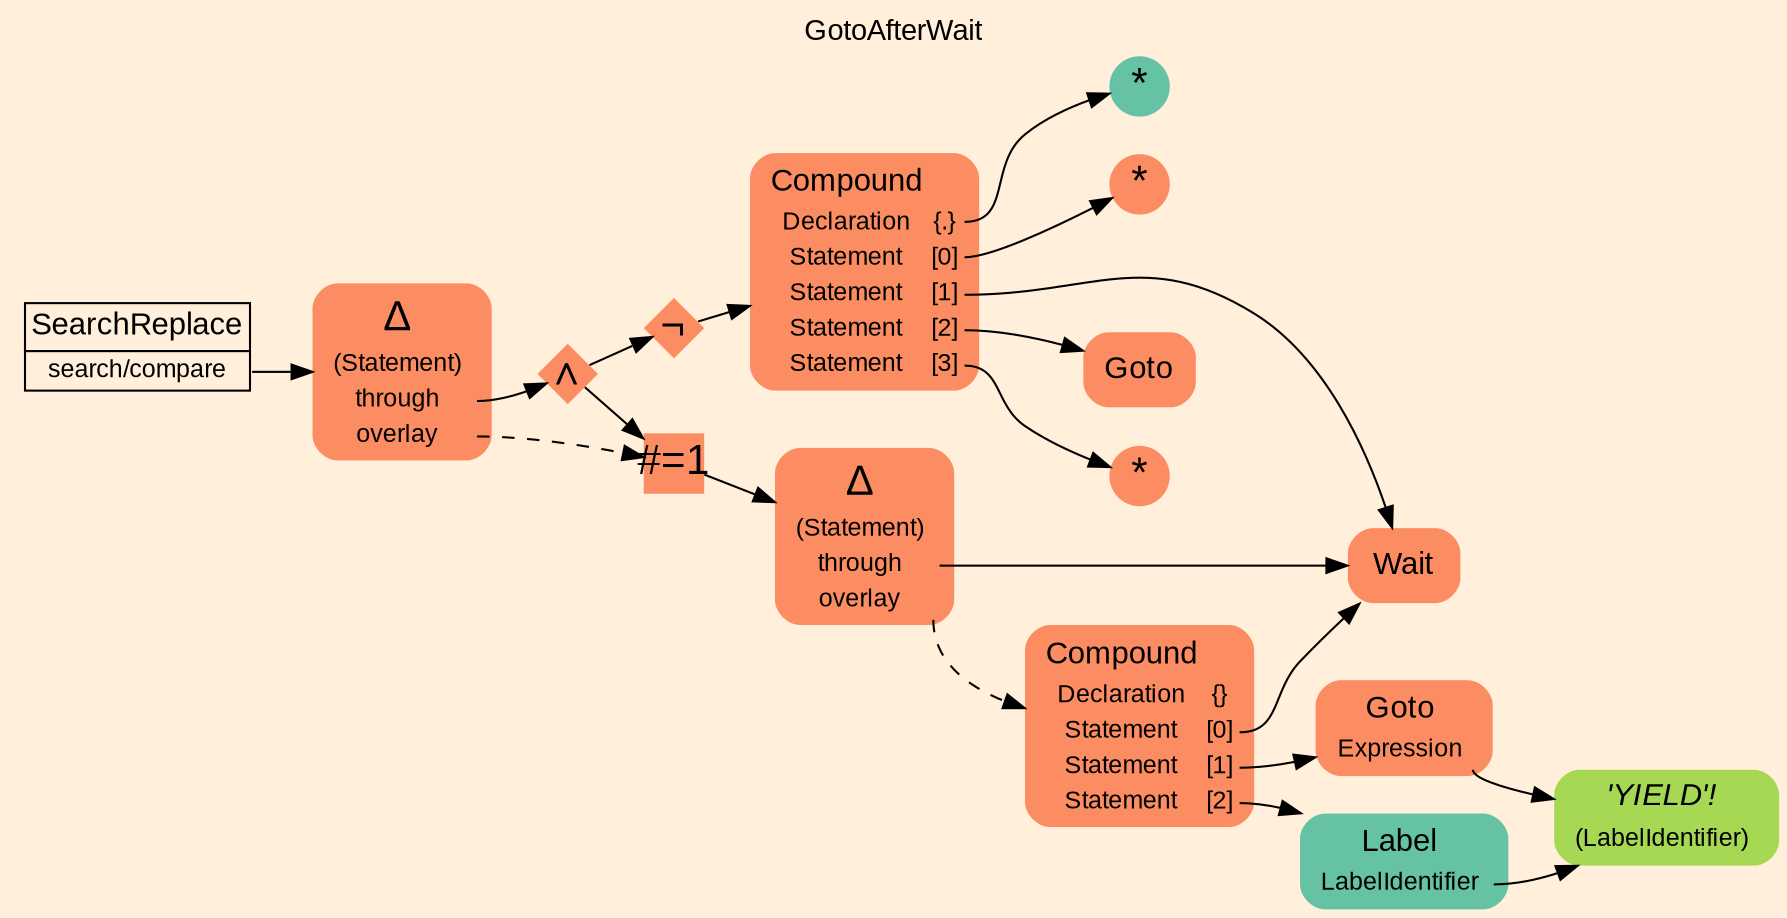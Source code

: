 digraph "GotoAfterWait" {
label = "GotoAfterWait"
labelloc = t
graph [
    rankdir = "LR"
    ranksep = 0.3
    bgcolor = antiquewhite1
    color = black
    fontcolor = black
    fontname = "Arial"
];
node [
    fontname = "Arial"
];
edge [
    fontname = "Arial"
];

// -------------------- transformation figure --------------------
// -------- block CR#B-4-53 ----------
"CR#B-4-53" [
    shape = "plaintext"
    fillcolor = antiquewhite1
    fontsize = "12"
    fontcolor = black
    label = <<TABLE BORDER="0" CELLBORDER="1" CELLSPACING="0">
     <TR><TD><FONT POINT-SIZE="15" COLOR="black">SearchReplace</FONT></TD></TR>
     <TR><TD PORT="port0"><FONT POINT-SIZE="12" COLOR="black">search/compare</FONT></TD></TR>
    </TABLE>>
    style = "filled"
    color = black
];

// -------- block #B-2-1067 ----------
"#B-2-1067" [
    shape = "plaintext"
    fillcolor = "/set28/2"
    fontsize = "12"
    fontcolor = black
    label = <<TABLE BORDER="0" CELLBORDER="0" CELLSPACING="0">
     <TR><TD><FONT POINT-SIZE="20" COLOR="black">Δ</FONT></TD></TR>
     <TR><TD><FONT POINT-SIZE="12" COLOR="black">(Statement)</FONT></TD><TD PORT="port0"></TD></TR>
     <TR><TD><FONT POINT-SIZE="12" COLOR="black">through</FONT></TD><TD PORT="port1"></TD></TR>
     <TR><TD><FONT POINT-SIZE="12" COLOR="black">overlay</FONT></TD><TD PORT="port2"></TD></TR>
    </TABLE>>
    style = "rounded,filled"
];

// -------- block #B-2-1064 ----------
"#B-2-1064" [
    shape = "diamond"
    fillcolor = "/set28/2"
    fontsize = "12"
    fontcolor = black
    label = <<FONT POINT-SIZE="20" COLOR="black">∧</FONT>>
    style = "filled"
    penwidth = 0.0
    fixedsize = true
    width = 0.4
    height = 0.4
];

// -------- block #B-2-1065 ----------
"#B-2-1065" [
    shape = "square"
    fillcolor = "/set28/2"
    fontsize = "12"
    fontcolor = black
    label = <<FONT POINT-SIZE="20" COLOR="black">#=1</FONT>>
    style = "filled"
    penwidth = 0.0
    fixedsize = true
    width = 0.4
    height = 0.4
];

// -------- block #B-2-1066 ----------
"#B-2-1066" [
    shape = "plaintext"
    fillcolor = "/set28/2"
    fontsize = "12"
    fontcolor = black
    label = <<TABLE BORDER="0" CELLBORDER="0" CELLSPACING="0">
     <TR><TD><FONT POINT-SIZE="20" COLOR="black">Δ</FONT></TD></TR>
     <TR><TD><FONT POINT-SIZE="12" COLOR="black">(Statement)</FONT></TD><TD PORT="port0"></TD></TR>
     <TR><TD><FONT POINT-SIZE="12" COLOR="black">through</FONT></TD><TD PORT="port1"></TD></TR>
     <TR><TD><FONT POINT-SIZE="12" COLOR="black">overlay</FONT></TD><TD PORT="port2"></TD></TR>
    </TABLE>>
    style = "rounded,filled"
];

// -------- block #B-2-1062 ----------
"#B-2-1062" [
    shape = "plaintext"
    fillcolor = "/set28/2"
    fontsize = "12"
    fontcolor = black
    label = <<TABLE BORDER="0" CELLBORDER="0" CELLSPACING="0">
     <TR><TD><FONT POINT-SIZE="15" COLOR="black">Wait</FONT></TD></TR>
    </TABLE>>
    style = "rounded,filled"
];

// -------- block #B-2-1058 ----------
"#B-2-1058" [
    shape = "plaintext"
    fillcolor = "/set28/2"
    fontsize = "12"
    fontcolor = black
    label = <<TABLE BORDER="0" CELLBORDER="0" CELLSPACING="0">
     <TR><TD><FONT POINT-SIZE="15" COLOR="black">Compound</FONT></TD></TR>
     <TR><TD><FONT POINT-SIZE="12" COLOR="black">Declaration</FONT></TD><TD PORT="port0"><FONT POINT-SIZE="12" COLOR="black">{}</FONT></TD></TR>
     <TR><TD><FONT POINT-SIZE="12" COLOR="black">Statement</FONT></TD><TD PORT="port1"><FONT POINT-SIZE="12" COLOR="black">[0]</FONT></TD></TR>
     <TR><TD><FONT POINT-SIZE="12" COLOR="black">Statement</FONT></TD><TD PORT="port2"><FONT POINT-SIZE="12" COLOR="black">[1]</FONT></TD></TR>
     <TR><TD><FONT POINT-SIZE="12" COLOR="black">Statement</FONT></TD><TD PORT="port3"><FONT POINT-SIZE="12" COLOR="black">[2]</FONT></TD></TR>
    </TABLE>>
    style = "rounded,filled"
];

// -------- block #B-2-1069 ----------
"#B-2-1069" [
    shape = "plaintext"
    fillcolor = "/set28/2"
    fontsize = "12"
    fontcolor = black
    label = <<TABLE BORDER="0" CELLBORDER="0" CELLSPACING="0">
     <TR><TD><FONT POINT-SIZE="15" COLOR="black">Goto</FONT></TD></TR>
     <TR><TD><FONT POINT-SIZE="12" COLOR="black">Expression</FONT></TD><TD PORT="port0"></TD></TR>
    </TABLE>>
    style = "rounded,filled"
];

// -------- block #B-2-1071 ----------
"#B-2-1071" [
    shape = "plaintext"
    fillcolor = "/set28/5"
    fontsize = "12"
    fontcolor = black
    label = <<TABLE BORDER="0" CELLBORDER="0" CELLSPACING="0">
     <TR><TD><FONT POINT-SIZE="15" COLOR="black"><I>'YIELD'!</I></FONT></TD></TR>
     <TR><TD><FONT POINT-SIZE="12" COLOR="black">(LabelIdentifier)</FONT></TD><TD PORT="port0"></TD></TR>
    </TABLE>>
    style = "rounded,filled"
];

// -------- block #B-2-1070 ----------
"#B-2-1070" [
    shape = "plaintext"
    fillcolor = "/set28/1"
    fontsize = "12"
    fontcolor = black
    label = <<TABLE BORDER="0" CELLBORDER="0" CELLSPACING="0">
     <TR><TD><FONT POINT-SIZE="15" COLOR="black">Label</FONT></TD></TR>
     <TR><TD><FONT POINT-SIZE="12" COLOR="black">LabelIdentifier</FONT></TD><TD PORT="port0"></TD></TR>
    </TABLE>>
    style = "rounded,filled"
];

// -------- block #B-2-1063 ----------
"#B-2-1063" [
    shape = "diamond"
    fillcolor = "/set28/2"
    fontsize = "12"
    fontcolor = black
    label = <<FONT POINT-SIZE="20" COLOR="black">¬</FONT>>
    style = "filled"
    penwidth = 0.0
    fixedsize = true
    width = 0.4
    height = 0.4
];

// -------- block #B-2-1057 ----------
"#B-2-1057" [
    shape = "plaintext"
    fillcolor = "/set28/2"
    fontsize = "12"
    fontcolor = black
    label = <<TABLE BORDER="0" CELLBORDER="0" CELLSPACING="0">
     <TR><TD><FONT POINT-SIZE="15" COLOR="black">Compound</FONT></TD></TR>
     <TR><TD><FONT POINT-SIZE="12" COLOR="black">Declaration</FONT></TD><TD PORT="port0"><FONT POINT-SIZE="12" COLOR="black">{.}</FONT></TD></TR>
     <TR><TD><FONT POINT-SIZE="12" COLOR="black">Statement</FONT></TD><TD PORT="port1"><FONT POINT-SIZE="12" COLOR="black">[0]</FONT></TD></TR>
     <TR><TD><FONT POINT-SIZE="12" COLOR="black">Statement</FONT></TD><TD PORT="port2"><FONT POINT-SIZE="12" COLOR="black">[1]</FONT></TD></TR>
     <TR><TD><FONT POINT-SIZE="12" COLOR="black">Statement</FONT></TD><TD PORT="port3"><FONT POINT-SIZE="12" COLOR="black">[2]</FONT></TD></TR>
     <TR><TD><FONT POINT-SIZE="12" COLOR="black">Statement</FONT></TD><TD PORT="port4"><FONT POINT-SIZE="12" COLOR="black">[3]</FONT></TD></TR>
    </TABLE>>
    style = "rounded,filled"
];

// -------- block #B-2-1059 ----------
"#B-2-1059" [
    shape = "circle"
    fillcolor = "/set28/1"
    fontsize = "12"
    fontcolor = black
    label = <<FONT POINT-SIZE="20" COLOR="black">*</FONT>>
    style = "filled"
    penwidth = 0.0
    fixedsize = true
    width = 0.4
    height = 0.4
];

// -------- block #B-2-1060 ----------
"#B-2-1060" [
    shape = "circle"
    fillcolor = "/set28/2"
    fontsize = "12"
    fontcolor = black
    label = <<FONT POINT-SIZE="20" COLOR="black">*</FONT>>
    style = "filled"
    penwidth = 0.0
    fixedsize = true
    width = 0.4
    height = 0.4
];

// -------- block #B-2-1068 ----------
"#B-2-1068" [
    shape = "plaintext"
    fillcolor = "/set28/2"
    fontsize = "12"
    fontcolor = black
    label = <<TABLE BORDER="0" CELLBORDER="0" CELLSPACING="0">
     <TR><TD><FONT POINT-SIZE="15" COLOR="black">Goto</FONT></TD></TR>
    </TABLE>>
    style = "rounded,filled"
];

// -------- block #B-2-1061 ----------
"#B-2-1061" [
    shape = "circle"
    fillcolor = "/set28/2"
    fontsize = "12"
    fontcolor = black
    label = <<FONT POINT-SIZE="20" COLOR="black">*</FONT>>
    style = "filled"
    penwidth = 0.0
    fixedsize = true
    width = 0.4
    height = 0.4
];

"CR#B-4-53":port0 -> "#B-2-1067" [
    color = black
    fontcolor = black
];

"#B-2-1067":port1 -> "#B-2-1064" [
    color = black
    fontcolor = black
];

"#B-2-1067":port2 -> "#B-2-1065" [
    style="dashed"
    color = black
    fontcolor = black
];

"#B-2-1064" -> "#B-2-1065" [
    color = black
    fontcolor = black
];

"#B-2-1064" -> "#B-2-1063" [
    color = black
    fontcolor = black
];

"#B-2-1065" -> "#B-2-1066" [
    color = black
    fontcolor = black
];

"#B-2-1066":port1 -> "#B-2-1062" [
    color = black
    fontcolor = black
];

"#B-2-1066":port2 -> "#B-2-1058" [
    style="dashed"
    color = black
    fontcolor = black
];

"#B-2-1058":port1 -> "#B-2-1062" [
    color = black
    fontcolor = black
];

"#B-2-1058":port2 -> "#B-2-1069" [
    color = black
    fontcolor = black
];

"#B-2-1058":port3 -> "#B-2-1070" [
    color = black
    fontcolor = black
];

"#B-2-1069":port0 -> "#B-2-1071" [
    color = black
    fontcolor = black
];

"#B-2-1070":port0 -> "#B-2-1071" [
    color = black
    fontcolor = black
];

"#B-2-1063" -> "#B-2-1057" [
    color = black
    fontcolor = black
];

"#B-2-1057":port0 -> "#B-2-1059" [
    color = black
    fontcolor = black
];

"#B-2-1057":port1 -> "#B-2-1060" [
    color = black
    fontcolor = black
];

"#B-2-1057":port2 -> "#B-2-1062" [
    color = black
    fontcolor = black
];

"#B-2-1057":port3 -> "#B-2-1068" [
    color = black
    fontcolor = black
];

"#B-2-1057":port4 -> "#B-2-1061" [
    color = black
    fontcolor = black
];


}
